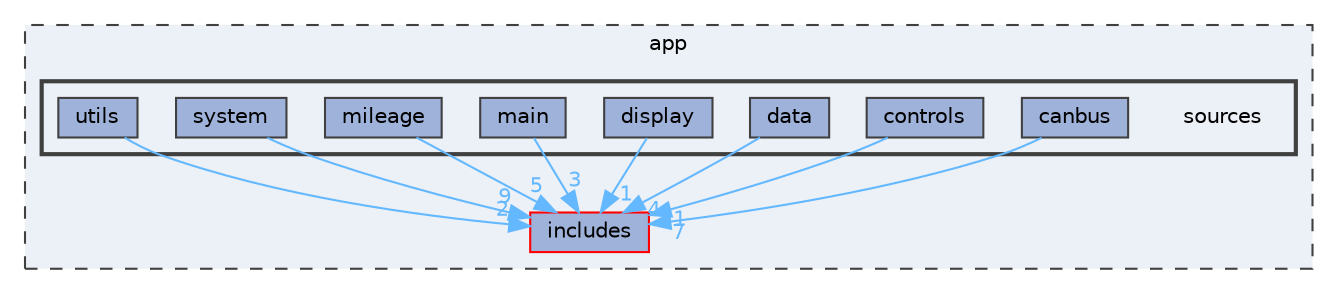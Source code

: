 digraph "app/sources"
{
 // LATEX_PDF_SIZE
  bgcolor="transparent";
  edge [fontname=Helvetica,fontsize=10,labelfontname=Helvetica,labelfontsize=10];
  node [fontname=Helvetica,fontsize=10,shape=box,height=0.2,width=0.4];
  compound=true
  subgraph clusterdir_d422163b96683743ed3963d4aac17747 {
    graph [ bgcolor="#ecf0f7", pencolor="grey25", label="app", fontname=Helvetica,fontsize=10 style="filled,dashed", URL="dir_d422163b96683743ed3963d4aac17747.html",tooltip=""]
  dir_1c5c03227cca0102ee47bee331c2b55d [label="includes", fillcolor="#9fb2da", color="red", style="filled", URL="dir_1c5c03227cca0102ee47bee331c2b55d.html",tooltip=""];
  subgraph clusterdir_3f48404d21ee623985261530746c4ec3 {
    graph [ bgcolor="#ecf0f7", pencolor="grey25", label="", fontname=Helvetica,fontsize=10 style="filled,bold", URL="dir_3f48404d21ee623985261530746c4ec3.html",tooltip=""]
    dir_3f48404d21ee623985261530746c4ec3 [shape=plaintext, label="sources"];
  dir_bee4c6b768f55c5be79e7d2be23ac835 [label="canbus", fillcolor="#9fb2da", color="grey25", style="filled", URL="dir_bee4c6b768f55c5be79e7d2be23ac835.html",tooltip=""];
  dir_d53e3ee70442e4b0d0e10d2b90ba5cb6 [label="controls", fillcolor="#9fb2da", color="grey25", style="filled", URL="dir_d53e3ee70442e4b0d0e10d2b90ba5cb6.html",tooltip=""];
  dir_5b6048588361f7cb3f45b897a6db7dc3 [label="data", fillcolor="#9fb2da", color="grey25", style="filled", URL="dir_5b6048588361f7cb3f45b897a6db7dc3.html",tooltip=""];
  dir_8a5e9cdc86e1660c0b425b8679851262 [label="display", fillcolor="#9fb2da", color="grey25", style="filled", URL="dir_8a5e9cdc86e1660c0b425b8679851262.html",tooltip=""];
  dir_b1b65e5ab40a4e4c6294cd6bfd700497 [label="main", fillcolor="#9fb2da", color="grey25", style="filled", URL="dir_b1b65e5ab40a4e4c6294cd6bfd700497.html",tooltip=""];
  dir_918515f33c3dcecca302cff7d7f25711 [label="mileage", fillcolor="#9fb2da", color="grey25", style="filled", URL="dir_918515f33c3dcecca302cff7d7f25711.html",tooltip=""];
  dir_500f958b08d73528e3140d27131c1cb4 [label="system", fillcolor="#9fb2da", color="grey25", style="filled", URL="dir_500f958b08d73528e3140d27131c1cb4.html",tooltip=""];
  dir_7501438b55a9f24ac58a63f6d1f3e906 [label="utils", fillcolor="#9fb2da", color="grey25", style="filled", URL="dir_7501438b55a9f24ac58a63f6d1f3e906.html",tooltip=""];
  }
  }
  dir_bee4c6b768f55c5be79e7d2be23ac835->dir_1c5c03227cca0102ee47bee331c2b55d [headlabel="7", labeldistance=1.5 headhref="dir_000005_000015.html" href="dir_000005_000015.html" color="steelblue1" fontcolor="steelblue1"];
  dir_d53e3ee70442e4b0d0e10d2b90ba5cb6->dir_1c5c03227cca0102ee47bee331c2b55d [headlabel="1", labeldistance=1.5 headhref="dir_000008_000015.html" href="dir_000008_000015.html" color="steelblue1" fontcolor="steelblue1"];
  dir_5b6048588361f7cb3f45b897a6db7dc3->dir_1c5c03227cca0102ee47bee331c2b55d [headlabel="4", labeldistance=1.5 headhref="dir_000011_000015.html" href="dir_000011_000015.html" color="steelblue1" fontcolor="steelblue1"];
  dir_8a5e9cdc86e1660c0b425b8679851262->dir_1c5c03227cca0102ee47bee331c2b55d [headlabel="1", labeldistance=1.5 headhref="dir_000013_000015.html" href="dir_000013_000015.html" color="steelblue1" fontcolor="steelblue1"];
  dir_b1b65e5ab40a4e4c6294cd6bfd700497->dir_1c5c03227cca0102ee47bee331c2b55d [headlabel="3", labeldistance=1.5 headhref="dir_000019_000015.html" href="dir_000019_000015.html" color="steelblue1" fontcolor="steelblue1"];
  dir_918515f33c3dcecca302cff7d7f25711->dir_1c5c03227cca0102ee47bee331c2b55d [headlabel="5", labeldistance=1.5 headhref="dir_000022_000015.html" href="dir_000022_000015.html" color="steelblue1" fontcolor="steelblue1"];
  dir_500f958b08d73528e3140d27131c1cb4->dir_1c5c03227cca0102ee47bee331c2b55d [headlabel="9", labeldistance=1.5 headhref="dir_000029_000015.html" href="dir_000029_000015.html" color="steelblue1" fontcolor="steelblue1"];
  dir_7501438b55a9f24ac58a63f6d1f3e906->dir_1c5c03227cca0102ee47bee331c2b55d [headlabel="2", labeldistance=1.5 headhref="dir_000034_000015.html" href="dir_000034_000015.html" color="steelblue1" fontcolor="steelblue1"];
}
